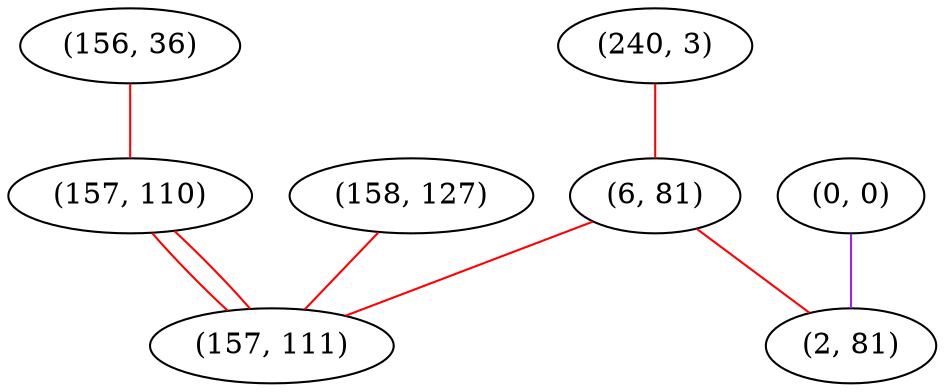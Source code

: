 graph "" {
"(156, 36)";
"(240, 3)";
"(0, 0)";
"(158, 127)";
"(157, 110)";
"(6, 81)";
"(157, 111)";
"(2, 81)";
"(156, 36)" -- "(157, 110)"  [color=red, key=0, weight=1];
"(240, 3)" -- "(6, 81)"  [color=red, key=0, weight=1];
"(0, 0)" -- "(2, 81)"  [color=purple, key=0, weight=4];
"(158, 127)" -- "(157, 111)"  [color=red, key=0, weight=1];
"(157, 110)" -- "(157, 111)"  [color=red, key=0, weight=1];
"(157, 110)" -- "(157, 111)"  [color=red, key=1, weight=1];
"(6, 81)" -- "(157, 111)"  [color=red, key=0, weight=1];
"(6, 81)" -- "(2, 81)"  [color=red, key=0, weight=1];
}
